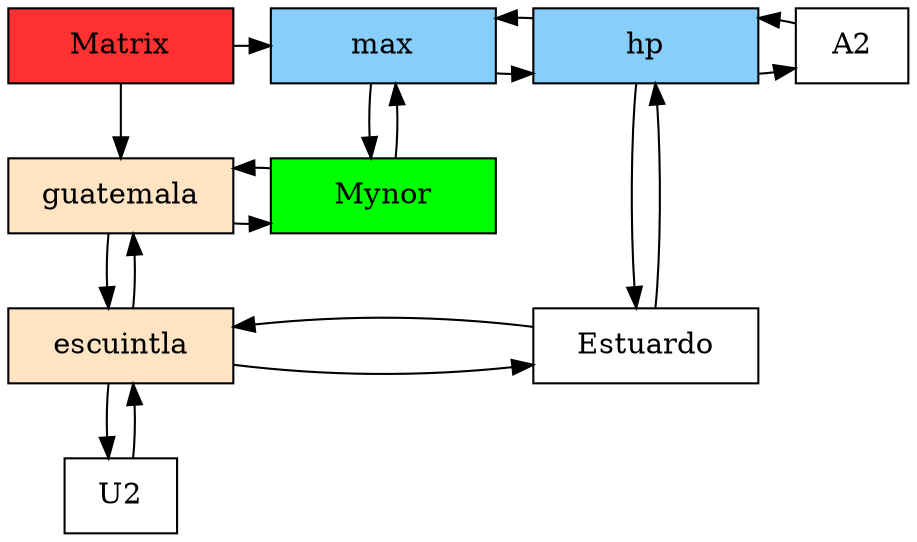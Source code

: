 digraph a{
node[shape=box];
C01566848[ label = "Matrix", width = 1.5, style = filled, fillcolor = firebrick1, group = 1 ];
U0 [label = "guatemala"    pos = "5.3, 3.5!" width = 1.5 style = filled, fillcolor = bisque1, group = 1 ];
U1 [label = "escuintla"    pos = "5.3, 3.5!" width = 1.5 style = filled, fillcolor = bisque1, group = 1 ];
C01566848->U0
U0-> U1
U1-> U0
U1-> U2
U2-> U1


A0 [label = max   width = 1.5 style = filled, fillcolor = lightskyblue, group = 2 ];
A1 [label = hp   width = 1.5 style = filled, fillcolor = lightskyblue, group = 3 ];
C01566848->A0
A0-> A1
A1-> A0
A1-> A2
A2-> A1
{rank = same;
C01566848;
A0;
A1;
A2;
}


N0[label ="Mynor" width = 1.5,style = filled, fillcolor = green, group =2];
N1[label ="Estuardo" width = 1.5, group =3];

U0->N0;
N0->U0;
A0->N0;
N0->A0;
U1->N1;
N1->U1;
A1->N1;
N1->A1;

{rank = same;U0;N0;}
{rank = same;U1;N1;}
}
